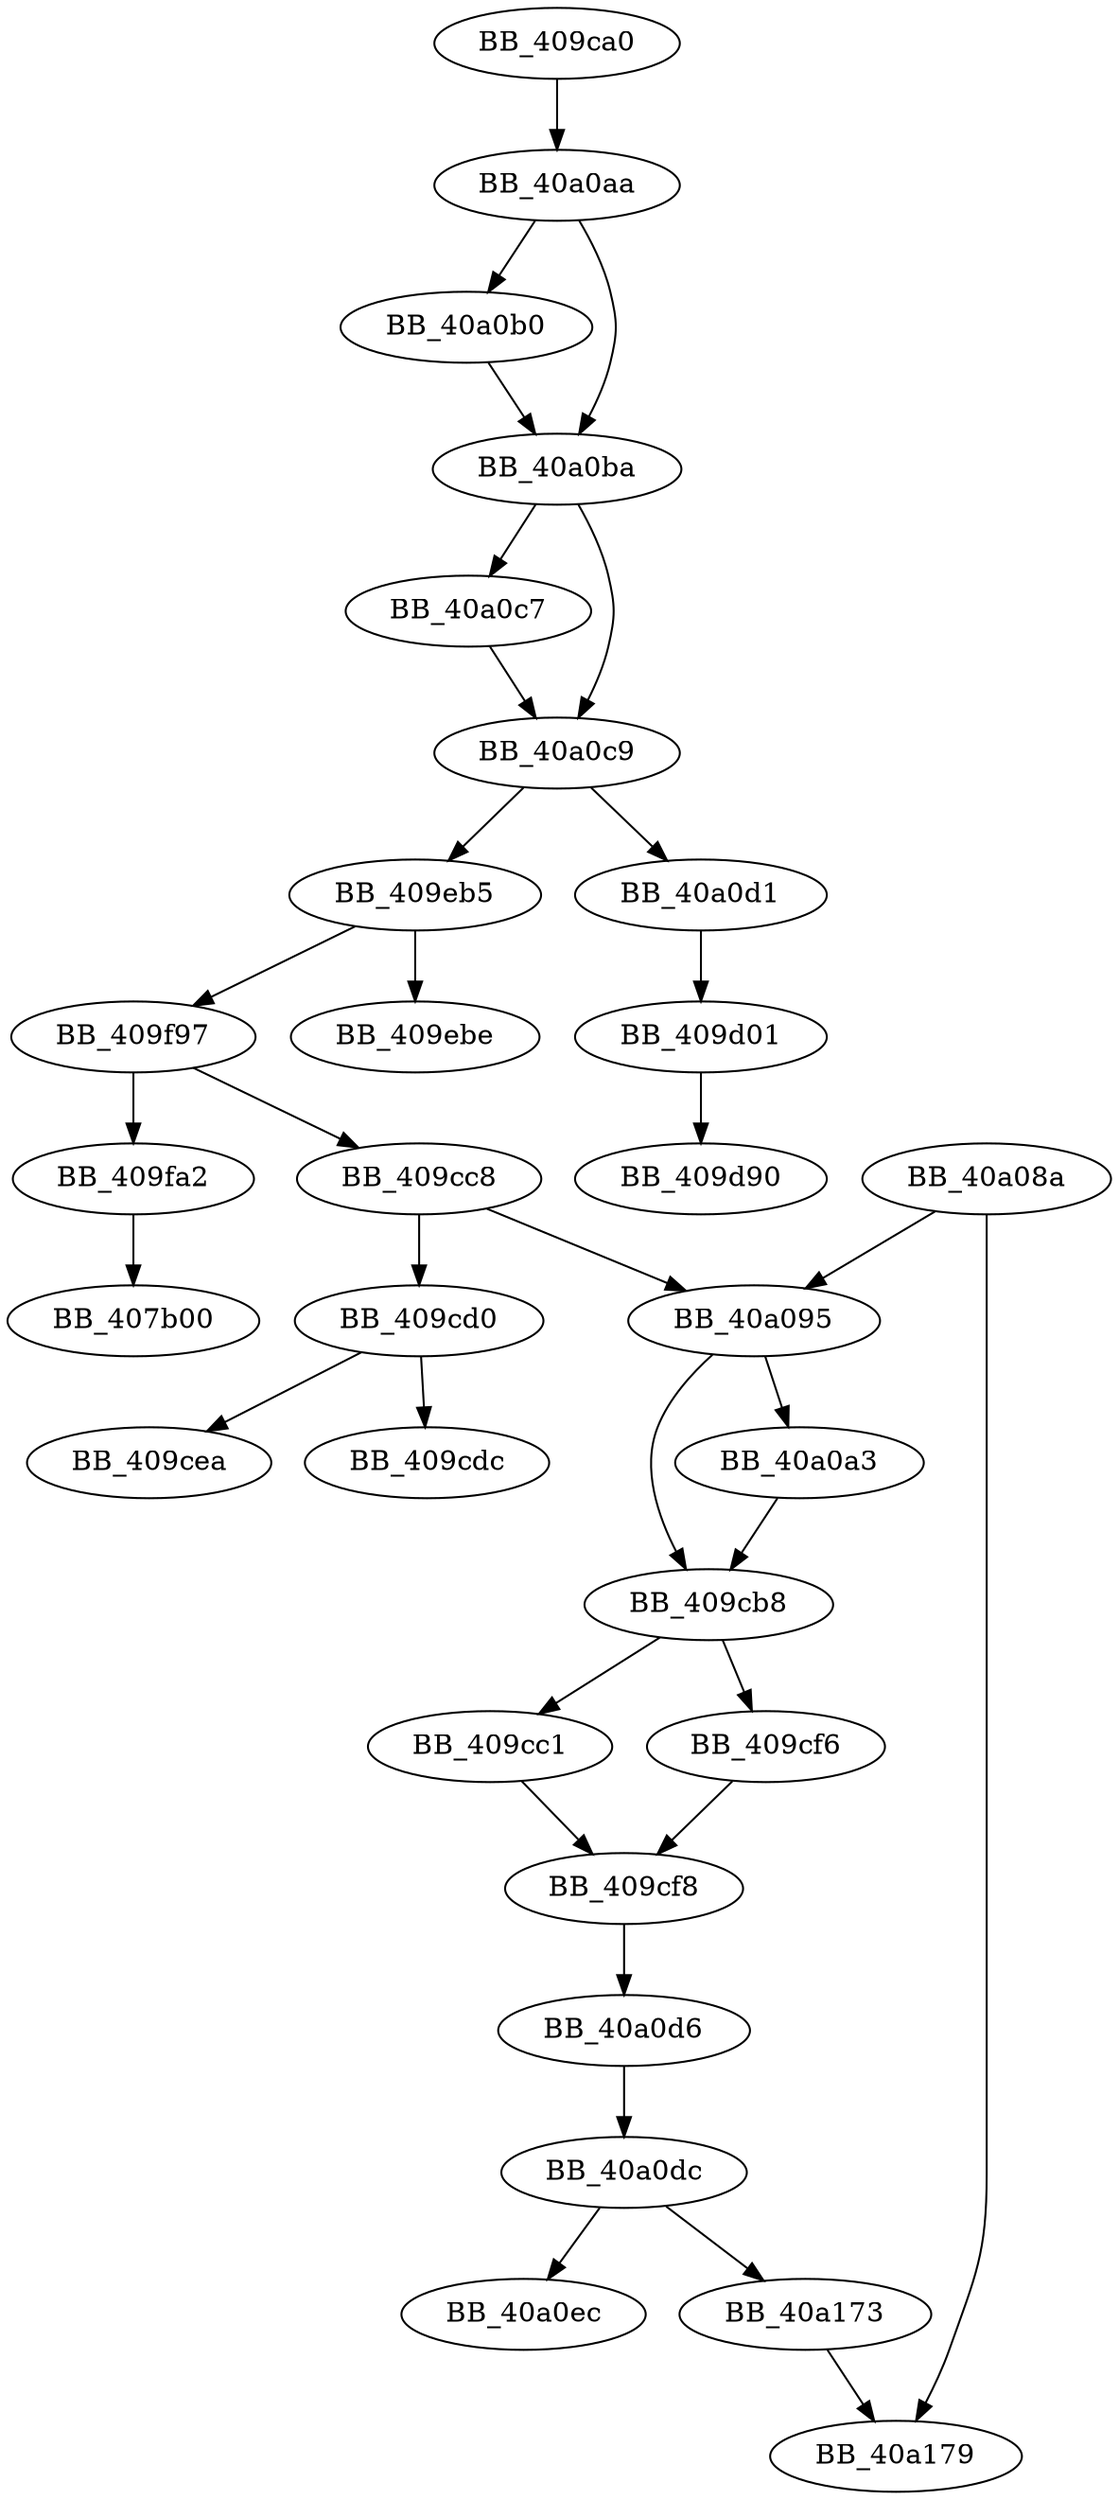 DiGraph sub_409CA0{
BB_409ca0->BB_40a0aa
BB_409cb8->BB_409cc1
BB_409cb8->BB_409cf6
BB_409cc1->BB_409cf8
BB_409cc8->BB_409cd0
BB_409cc8->BB_40a095
BB_409cd0->BB_409cdc
BB_409cd0->BB_409cea
BB_409cf6->BB_409cf8
BB_409cf8->BB_40a0d6
BB_409d01->BB_409d90
BB_409eb5->BB_409ebe
BB_409eb5->BB_409f97
BB_409f97->BB_409cc8
BB_409f97->BB_409fa2
BB_409fa2->BB_407b00
BB_40a08a->BB_40a095
BB_40a08a->BB_40a179
BB_40a095->BB_409cb8
BB_40a095->BB_40a0a3
BB_40a0a3->BB_409cb8
BB_40a0aa->BB_40a0b0
BB_40a0aa->BB_40a0ba
BB_40a0b0->BB_40a0ba
BB_40a0ba->BB_40a0c7
BB_40a0ba->BB_40a0c9
BB_40a0c7->BB_40a0c9
BB_40a0c9->BB_409eb5
BB_40a0c9->BB_40a0d1
BB_40a0d1->BB_409d01
BB_40a0d6->BB_40a0dc
BB_40a0dc->BB_40a0ec
BB_40a0dc->BB_40a173
BB_40a173->BB_40a179
}
